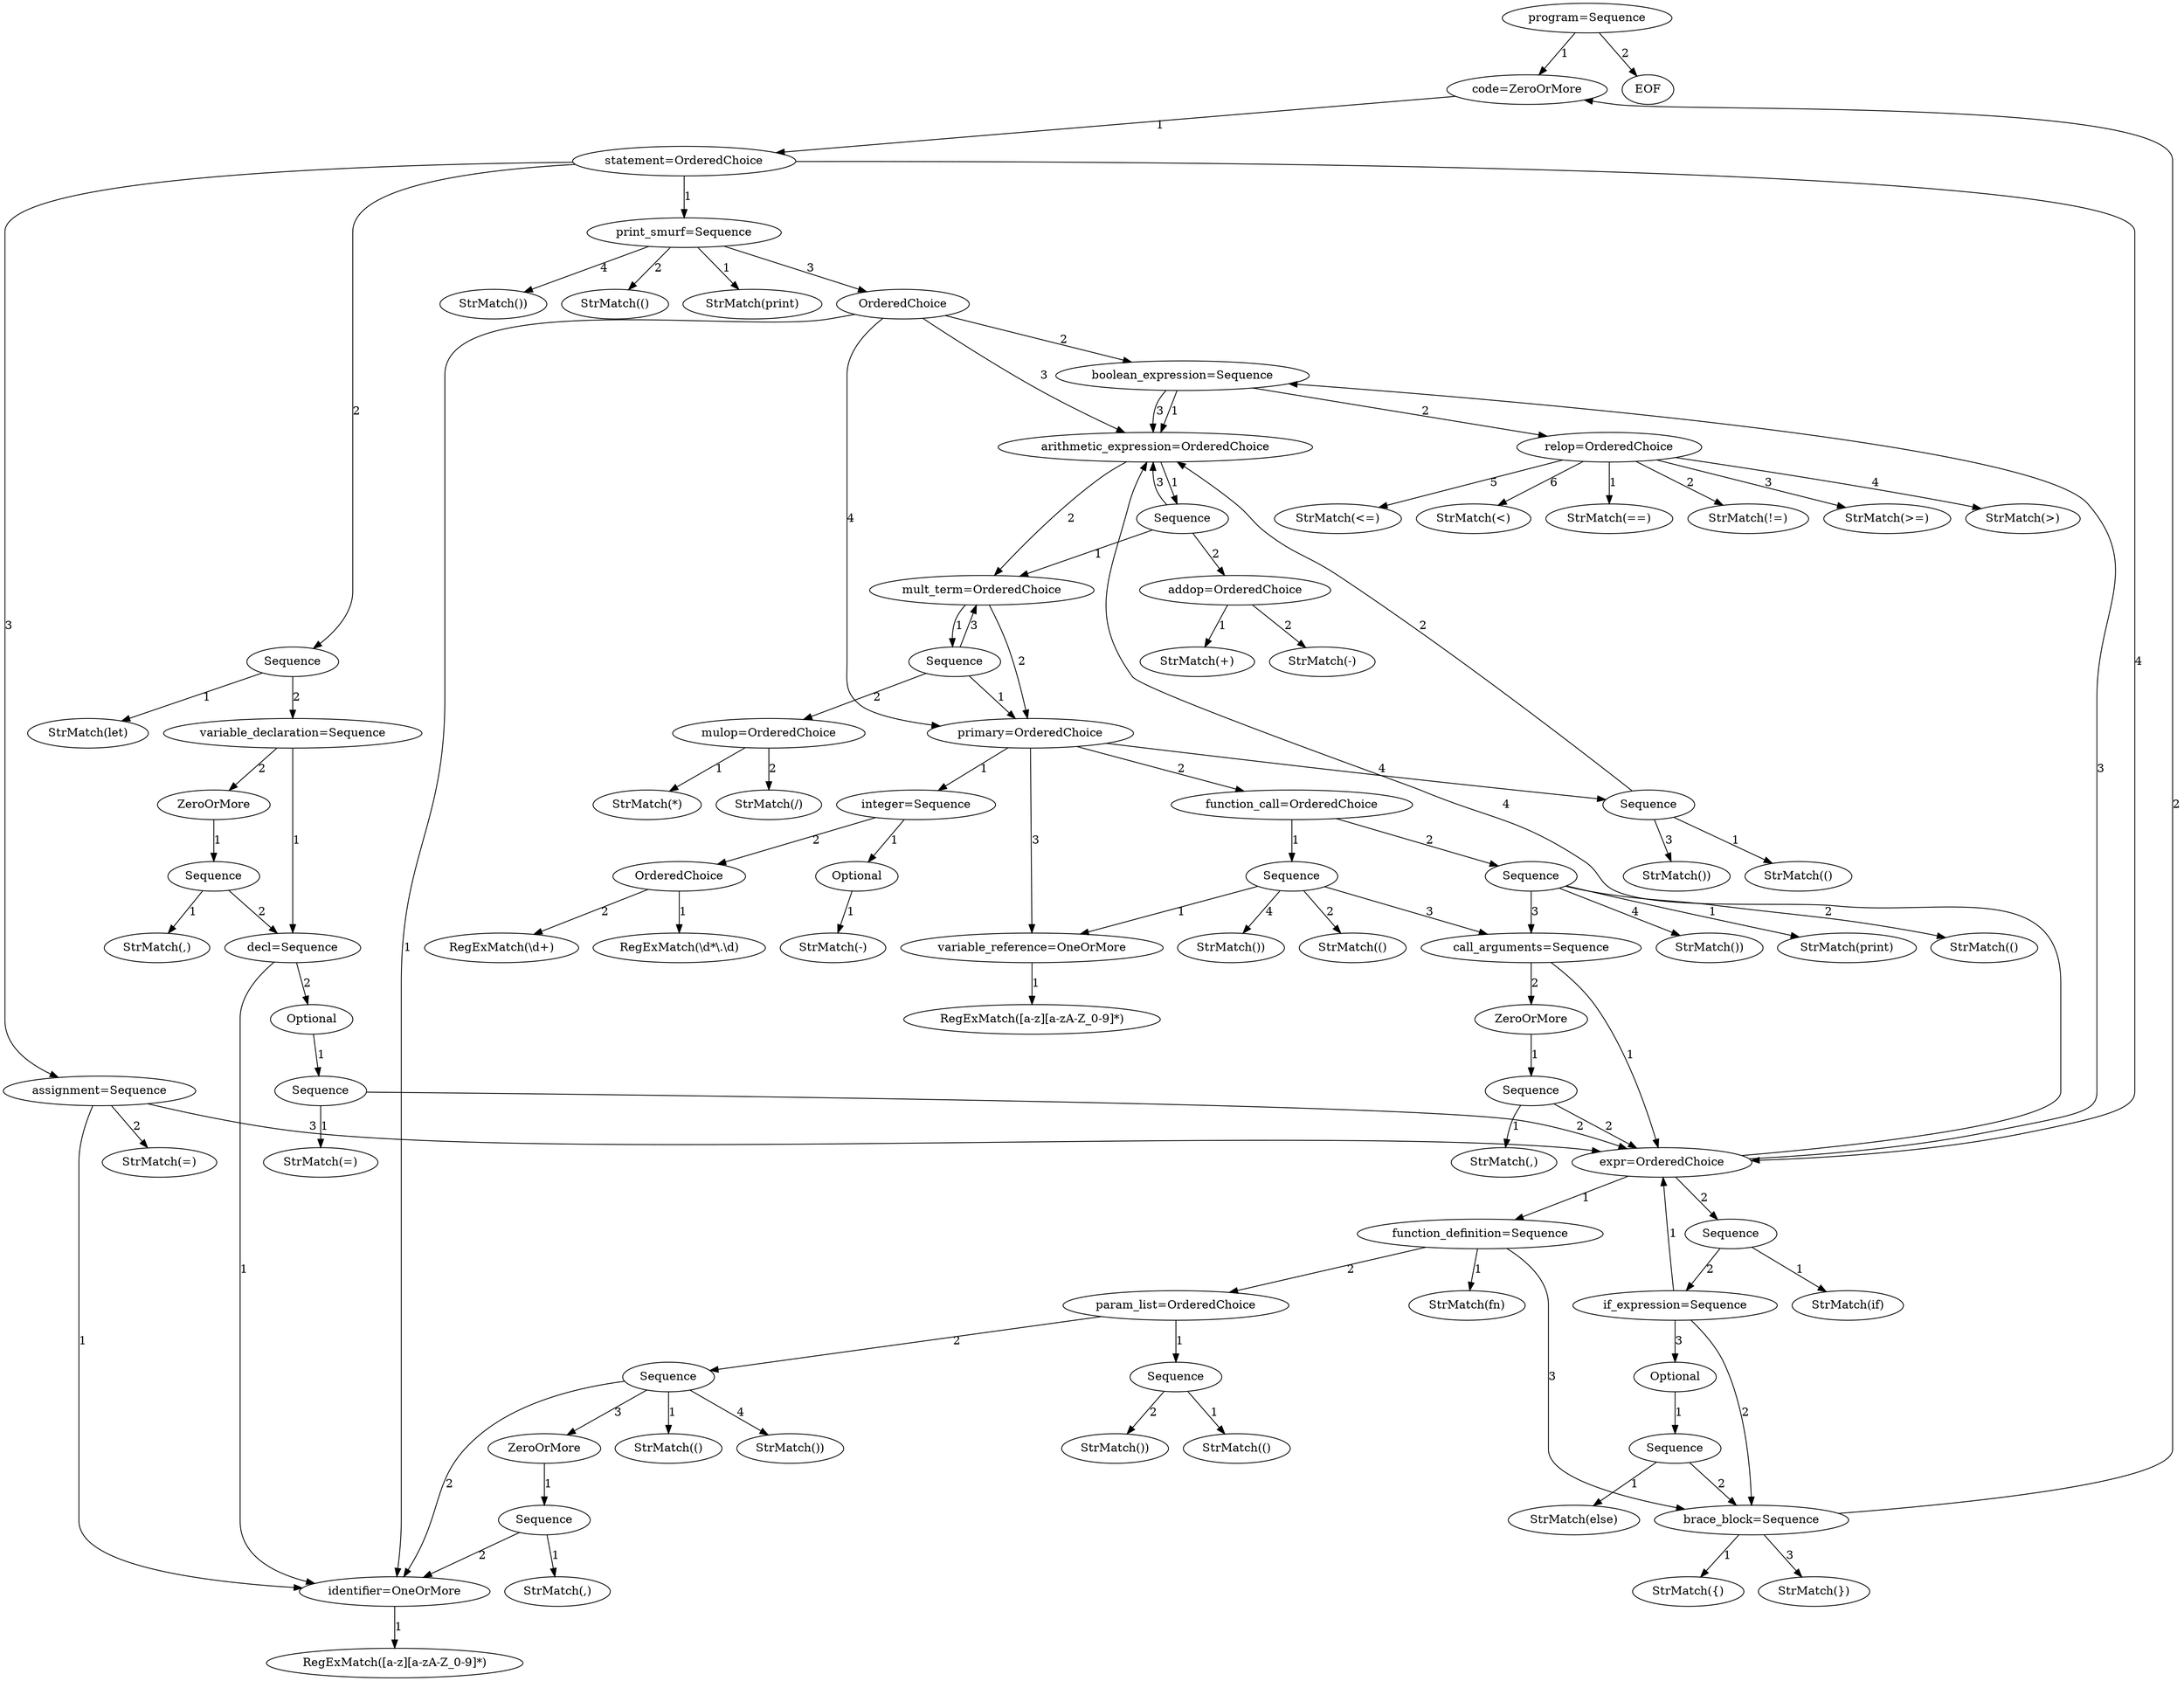 digraph arpeggio_graph {
4802004240 [label="program=Sequence"];
4802004240->4802006160 [label="1"]

4802006160 [label="code=ZeroOrMore"];
4802006160->4802003984 [label="1"]

4802003984 [label="statement=OrderedChoice"];
4802003984->4787615632 [label="1"]

4787615632 [label="print_smurf=Sequence"];
4787615632->4800416784 [label="1"]

4800416784 [label="StrMatch(print)"];
4787615632->4800414608 [label="2"]

4800414608 [label="StrMatch(()"];
4787615632->4800416400 [label="3"]

4800416400 [label="OrderedChoice"];
4800416400->4800414288 [label="1"]

4800414288 [label="identifier=OneOrMore"];
4800414288->4800415632 [label="1"]

4800415632 [label="RegExMatch([a-z][a-zA-Z_0-9]*)"];
4800416400->4805055184 [label="2"]

4805055184 [label="boolean_expression=Sequence"];
4805055184->4805055952 [label="1"]

4805055952 [label="arithmetic_expression=OrderedChoice"];
4805055952->4805057616 [label="1"]

4805057616 [label="Sequence"];
4805057616->4805056848 [label="1"]

4805056848 [label="mult_term=OrderedChoice"];
4805056848->4805056784 [label="1"]

4805056784 [label="Sequence"];
4805056784->4798347536 [label="1"]

4798347536 [label="primary=OrderedChoice"];
4798347536->4800346768 [label="1"]

4800346768 [label="integer=Sequence"];
4800346768->4798347728 [label="1"]

4798347728 [label="Optional"];
4798347728->4800346000 [label="1"]

4800346000 [label="StrMatch(-)"];
4800346768->4800345936 [label="2"]

4800345936 [label="OrderedChoice"];
4800345936->4798348304 [label="1"]

4798348304 [label="RegExMatch(\\d*\\.\\d)"];
4800345936->4798347344 [label="2"]

4798347344 [label="RegExMatch(\\d+)"];
4798347536->4800347664 [label="2"]

4800347664 [label="function_call=OrderedChoice"];
4800347664->4800346128 [label="1"]

4800346128 [label="Sequence"];
4800346128->4800345424 [label="1"]

4800345424 [label="variable_reference=OneOrMore"];
4800345424->4800346320 [label="1"]

4800346320 [label="RegExMatch([a-z][a-zA-Z_0-9]*)"];
4800346128->4800345872 [label="2"]

4800345872 [label="StrMatch(()"];
4800346128->4800346384 [label="3"]

4800346384 [label="call_arguments=Sequence"];
4800346384->4800348112 [label="1"]

4800348112 [label="expr=OrderedChoice"];
4800348112->4800347216 [label="1"]

4800347216 [label="function_definition=Sequence"];
4800347216->4800346256 [label="1"]

4800346256 [label="StrMatch(fn)"];
4800347216->4801065168 [label="2"]

4801065168 [label="param_list=OrderedChoice"];
4801065168->4801067664 [label="1"]

4801067664 [label="Sequence"];
4801067664->4803974800 [label="1"]

4803974800 [label="StrMatch(()"];
4801067664->4803973648 [label="2"]

4803973648 [label="StrMatch())"];
4801065168->4803976208 [label="2"]

4803976208 [label="Sequence"];
4803976208->4803974864 [label="1"]

4803974864 [label="StrMatch(()"];
4803976208->4800414288 [label="2"]

4803976208->4800344720 [label="3"]

4800344720 [label="ZeroOrMore"];
4800344720->4799995600 [label="1"]

4799995600 [label="Sequence"];
4799995600->4800802384 [label="1"]

4800802384 [label="StrMatch(,)"];
4799995600->4800414288 [label="2"]

4803976208->4800800400 [label="4"]

4800800400 [label="StrMatch())"];
4800347216->4800798992 [label="3"]

4800798992 [label="brace_block=Sequence"];
4800798992->4800801232 [label="1"]

4800801232 [label="StrMatch({)"];
4800798992->4802006160 [label="2"]

4800798992->4799822608 [label="3"]

4799822608 [label="StrMatch(})"];
4800348112->4799821328 [label="2"]

4799821328 [label="Sequence"];
4799821328->4799821008 [label="1"]

4799821008 [label="StrMatch(if)"];
4799821328->4799820176 [label="2"]

4799820176 [label="if_expression=Sequence"];
4799820176->4800348112 [label="1"]

4799820176->4800798992 [label="2"]

4799820176->4799823120 [label="3"]

4799823120 [label="Optional"];
4799823120->4799820624 [label="1"]

4799820624 [label="Sequence"];
4799820624->4799819920 [label="1"]

4799819920 [label="StrMatch(else)"];
4799820624->4800798992 [label="2"]

4800348112->4805055184 [label="3"]

4800348112->4805055952 [label="4"]

4800346384->4800344656 [label="2"]

4800344656 [label="ZeroOrMore"];
4800344656->4805058512 [label="1"]

4805058512 [label="Sequence"];
4805058512->4799822992 [label="1"]

4799822992 [label="StrMatch(,)"];
4805058512->4800348112 [label="2"]

4800346128->4799823504 [label="4"]

4799823504 [label="StrMatch())"];
4800347664->4800345360 [label="2"]

4800345360 [label="Sequence"];
4800345360->4799822416 [label="1"]

4799822416 [label="StrMatch(print)"];
4800345360->4799822736 [label="2"]

4799822736 [label="StrMatch(()"];
4800345360->4800346384 [label="3"]

4800345360->4799823760 [label="4"]

4799823760 [label="StrMatch())"];
4798347536->4800345424 [label="3"]

4798347536->4799820432 [label="4"]

4799820432 [label="Sequence"];
4799820432->4799820368 [label="1"]

4799820368 [label="StrMatch(()"];
4799820432->4805055952 [label="2"]

4799820432->4799823440 [label="3"]

4799823440 [label="StrMatch())"];
4805056784->4466032208 [label="2"]

4466032208 [label="mulop=OrderedChoice"];
4466032208->4466031568 [label="1"]

4466031568 [label="StrMatch(*)"];
4466032208->4466031504 [label="2"]

4466031504 [label="StrMatch(/)"];
4805056784->4805056848 [label="3"]

4805056848->4798347536 [label="2"]

4805057616->4802215184 [label="2"]

4802215184 [label="addop=OrderedChoice"];
4802215184->4802212752 [label="1"]

4802212752 [label="StrMatch(+)"];
4802215184->4802213776 [label="2"]

4802213776 [label="StrMatch(-)"];
4805057616->4805055952 [label="3"]

4805055952->4805056848 [label="2"]

4805055184->4802536592 [label="2"]

4802536592 [label="relop=OrderedChoice"];
4802536592->4802537808 [label="1"]

4802537808 [label="StrMatch(==)"];
4802536592->4802537744 [label="2"]

4802537744 [label="StrMatch(!=)"];
4802536592->4802539472 [label="3"]

4802539472 [label="StrMatch(>=)"];
4802536592->4802537296 [label="4"]

4802537296 [label="StrMatch(>)"];
4802536592->4802537040 [label="5"]

4802537040 [label="StrMatch(<=)"];
4802536592->4802538320 [label="6"]

4802538320 [label="StrMatch(<)"];
4805055184->4805055952 [label="3"]

4800416400->4805055952 [label="3"]

4800416400->4798347536 [label="4"]

4787615632->4802215632 [label="4"]

4802215632 [label="StrMatch())"];
4802003984->4802215120 [label="2"]

4802215120 [label="Sequence"];
4802215120->4802215568 [label="1"]

4802215568 [label="StrMatch(let)"];
4802215120->4802211984 [label="2"]

4802211984 [label="variable_declaration=Sequence"];
4802211984->4466028688 [label="1"]

4466028688 [label="decl=Sequence"];
4466028688->4800414288 [label="1"]

4466028688->4466030224 [label="2"]

4466030224 [label="Optional"];
4466030224->4466029136 [label="1"]

4466029136 [label="Sequence"];
4466029136->4466029328 [label="1"]

4466029328 [label="StrMatch(=)"];
4466029136->4800348112 [label="2"]

4802211984->4802214544 [label="2"]

4802214544 [label="ZeroOrMore"];
4802214544->4799821072 [label="1"]

4799821072 [label="Sequence"];
4799821072->4799822288 [label="1"]

4799822288 [label="StrMatch(,)"];
4799821072->4466028688 [label="2"]

4802003984->4799820816 [label="3"]

4799820816 [label="assignment=Sequence"];
4799820816->4800414288 [label="1"]

4799820816->4799822480 [label="2"]

4799822480 [label="StrMatch(=)"];
4799820816->4800348112 [label="3"]

4802003984->4800348112 [label="4"]

4802004240->4800344144 [label="2"]

4800344144 [label="EOF"];
}